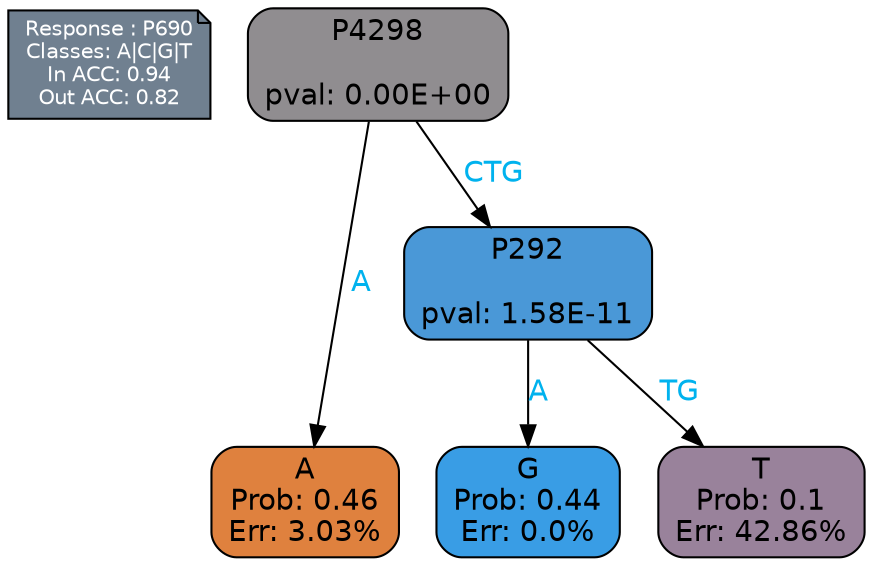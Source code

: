 digraph Tree {
node [shape=box, style="filled, rounded", color="black", fontname=helvetica] ;
graph [ranksep=equally, splines=polylines, bgcolor=transparent, dpi=600] ;
edge [fontname=helvetica] ;
LEGEND [label="Response : P690
Classes: A|C|G|T
In ACC: 0.94
Out ACC: 0.82
",shape=note,align=left,style=filled,fillcolor="slategray",fontcolor="white",fontsize=10];1 [label="P4298

pval: 0.00E+00", fillcolor="#908d90"] ;
2 [label="A
Prob: 0.46
Err: 3.03%", fillcolor="#df813e"] ;
3 [label="P292

pval: 1.58E-11", fillcolor="#4a98d7"] ;
4 [label="G
Prob: 0.44
Err: 0.0%", fillcolor="#399de5"] ;
5 [label="T
Prob: 0.1
Err: 42.86%", fillcolor="#99829b"] ;
1 -> 2 [label="A",fontcolor=deepskyblue2] ;
1 -> 3 [label="CTG",fontcolor=deepskyblue2] ;
3 -> 4 [label="A",fontcolor=deepskyblue2] ;
3 -> 5 [label="TG",fontcolor=deepskyblue2] ;
{rank = same; 2;4;5;}{rank = same; LEGEND;1;}}